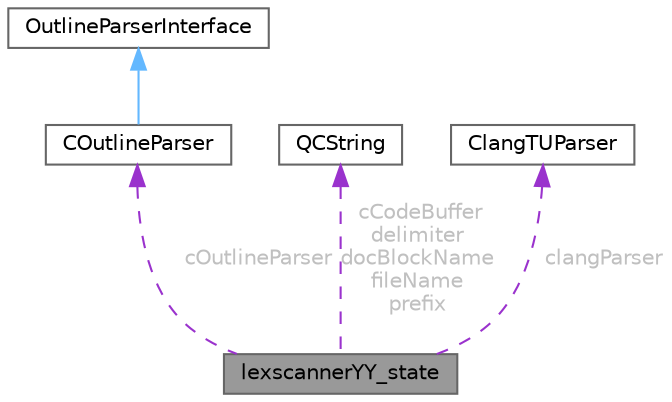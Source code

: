 digraph "lexscannerYY_state"
{
 // INTERACTIVE_SVG=YES
 // LATEX_PDF_SIZE
  bgcolor="transparent";
  edge [fontname=Helvetica,fontsize=10,labelfontname=Helvetica,labelfontsize=10];
  node [fontname=Helvetica,fontsize=10,shape=box,height=0.2,width=0.4];
  Node1 [label="lexscannerYY_state",height=0.2,width=0.4,color="gray40", fillcolor="grey60", style="filled", fontcolor="black",tooltip=" "];
  Node2 -> Node1 [dir="back",color="darkorchid3",style="dashed",label=" cOutlineParser",fontcolor="grey" ];
  Node2 [label="COutlineParser",height=0.2,width=0.4,color="gray40", fillcolor="white", style="filled",URL="$df/d21/class_c_outline_parser.html",tooltip="C-like language parser using state-based lexical scanning."];
  Node3 -> Node2 [dir="back",color="steelblue1",style="solid"];
  Node3 [label="OutlineParserInterface",height=0.2,width=0.4,color="gray40", fillcolor="white", style="filled",URL="$d5/d79/class_outline_parser_interface.html",tooltip="Abstract interface for outline parsers."];
  Node4 -> Node1 [dir="back",color="darkorchid3",style="dashed",label=" cCodeBuffer\ndelimiter\ndocBlockName\nfileName\nprefix",fontcolor="grey" ];
  Node4 [label="QCString",height=0.2,width=0.4,color="gray40", fillcolor="white", style="filled",URL="$d9/d45/class_q_c_string.html",tooltip="This is an alternative implementation of QCString."];
  Node5 -> Node1 [dir="back",color="darkorchid3",style="dashed",label=" clangParser",fontcolor="grey" ];
  Node5 [label="ClangTUParser",height=0.2,width=0.4,color="gray40", fillcolor="white", style="filled",URL="$dd/df8/class_clang_t_u_parser.html",tooltip="Clang parser object for a single translation unit, which consists of a source file and the directly o..."];
}
